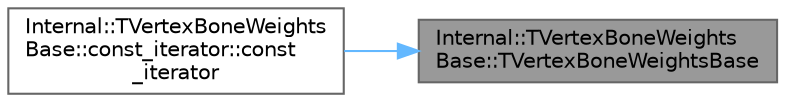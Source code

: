 digraph "Internal::TVertexBoneWeightsBase::TVertexBoneWeightsBase"
{
 // INTERACTIVE_SVG=YES
 // LATEX_PDF_SIZE
  bgcolor="transparent";
  edge [fontname=Helvetica,fontsize=10,labelfontname=Helvetica,labelfontsize=10];
  node [fontname=Helvetica,fontsize=10,shape=box,height=0.2,width=0.4];
  rankdir="RL";
  Node1 [id="Node000001",label="Internal::TVertexBoneWeights\lBase::TVertexBoneWeightsBase",height=0.2,width=0.4,color="gray40", fillcolor="grey60", style="filled", fontcolor="black",tooltip=" "];
  Node1 -> Node2 [id="edge1_Node000001_Node000002",dir="back",color="steelblue1",style="solid",tooltip=" "];
  Node2 [id="Node000002",label="Internal::TVertexBoneWeights\lBase::const_iterator::const\l_iterator",height=0.2,width=0.4,color="grey40", fillcolor="white", style="filled",URL="$d3/daa/classInternal_1_1TVertexBoneWeightsBase_1_1const__iterator.html#a4cc8cefb0909b4f4bc1f548a92322598",tooltip=" "];
}
